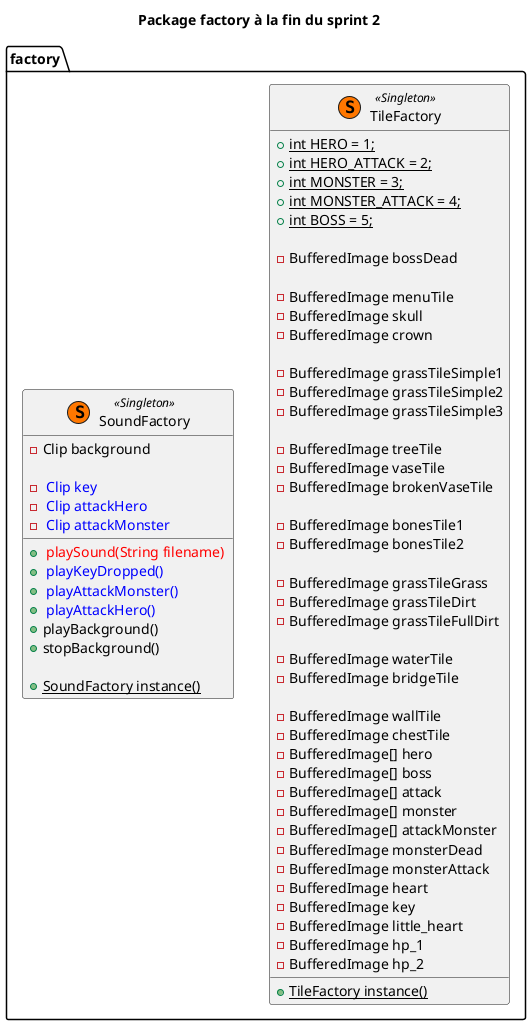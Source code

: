 @startuml
title Package factory à la fin du sprint 2

package factory {
    
    class TileFactory << (S,#FF7700) Singleton >>  {
        + {static} int HERO = 1;
        + {static}  int HERO_ATTACK = 2;
        + {static}  int MONSTER = 3;
        + {static}  int MONSTER_ATTACK = 4;
        + {static}  int BOSS = 5;

        - BufferedImage bossDead

        - BufferedImage menuTile
        - BufferedImage skull
        - BufferedImage crown

        - BufferedImage grassTileSimple1
        - BufferedImage grassTileSimple2
        - BufferedImage grassTileSimple3

        - BufferedImage treeTile
        - BufferedImage vaseTile
        - BufferedImage brokenVaseTile

        - BufferedImage bonesTile1
        - BufferedImage bonesTile2

        - BufferedImage grassTileGrass
        - BufferedImage grassTileDirt
        - BufferedImage grassTileFullDirt

        - BufferedImage waterTile
        - BufferedImage bridgeTile

        - BufferedImage wallTile
        - BufferedImage chestTile
        - BufferedImage[] hero
        - BufferedImage[] boss
        - BufferedImage[] attack
        - BufferedImage[] monster
        - BufferedImage[] attackMonster
        - BufferedImage monsterDead
        - BufferedImage monsterAttack
        - BufferedImage heart
        - BufferedImage key
        - BufferedImage little_heart
        - BufferedImage hp_1
        - BufferedImage hp_2

        + {static} TileFactory instance()
    }


    class SoundFactory << (S,#FF7700) Singleton >>  {
        - Clip background
        
        - <color:blue> Clip key </color>
        - <color:blue> Clip attackHero </color>
        - <color:blue> Clip attackMonster </color>
        
        + <color:red> playSound(String filename) </color>
        + <color:blue> playKeyDropped() </color>
        + <color:blue> playAttackMonster() </color>
        + <color:blue> playAttackHero() </color>
        + playBackground()
        + stopBackground()

        + {static} SoundFactory instance()
    }

}
@enduml
